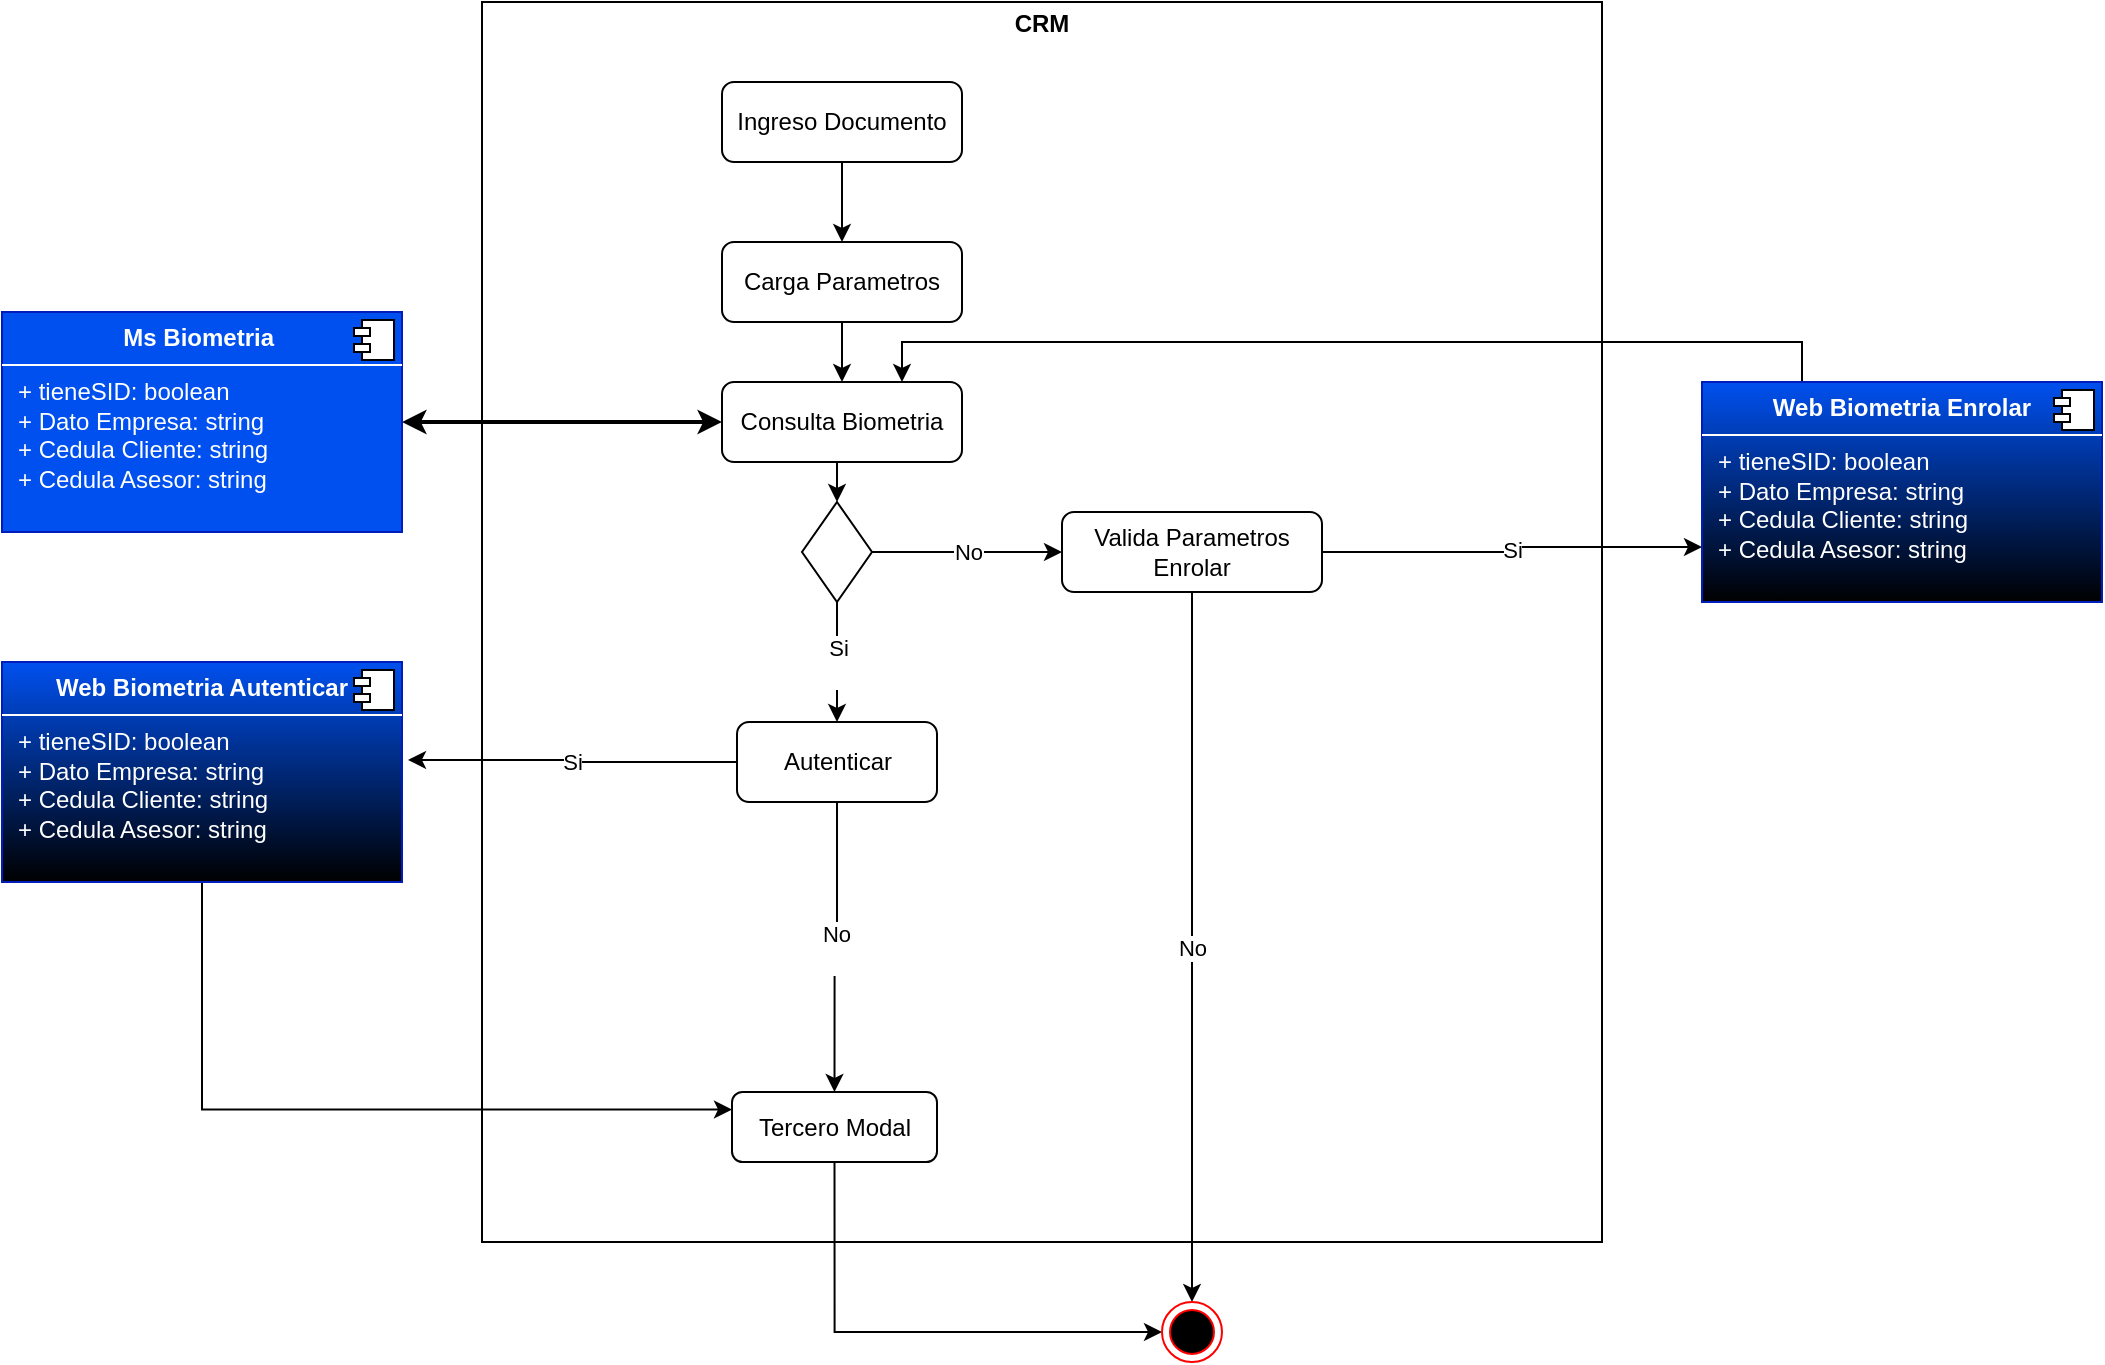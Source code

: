 <mxfile version="28.2.5" pages="2">
  <diagram name="Biometria" id="79feQSnU4Pidzu1CZ-s2">
    <mxGraphModel dx="2253" dy="764" grid="1" gridSize="10" guides="1" tooltips="1" connect="1" arrows="1" fold="1" page="1" pageScale="1" pageWidth="827" pageHeight="1169" math="0" shadow="0">
      <root>
        <mxCell id="0" />
        <mxCell id="1" parent="0" />
        <mxCell id="X6Sh0__TMbGUzA7Gqcqy-39" value="&lt;p style=&quot;margin:0px;margin-top:4px;text-align:center;&quot;&gt;&lt;b&gt;CRM&lt;/b&gt;&lt;/p&gt;" style="verticalAlign=top;align=left;overflow=fill;html=1;whiteSpace=wrap;fillColor=none;" vertex="1" parent="1">
          <mxGeometry x="-30" y="40" width="560" height="620" as="geometry" />
        </mxCell>
        <mxCell id="HmaoinRIms51j2_bCa36-6" style="edgeStyle=orthogonalEdgeStyle;rounded=0;orthogonalLoop=1;jettySize=auto;html=1;exitX=0.5;exitY=1;exitDx=0;exitDy=0;entryX=0.5;entryY=0;entryDx=0;entryDy=0;" parent="1" source="HmaoinRIms51j2_bCa36-4" target="HmaoinRIms51j2_bCa36-5" edge="1">
          <mxGeometry relative="1" as="geometry" />
        </mxCell>
        <mxCell id="HmaoinRIms51j2_bCa36-4" value="Ingreso Documento" style="rounded=1;whiteSpace=wrap;html=1;" parent="1" vertex="1">
          <mxGeometry x="90" y="80" width="120" height="40" as="geometry" />
        </mxCell>
        <mxCell id="HmaoinRIms51j2_bCa36-10" style="edgeStyle=orthogonalEdgeStyle;rounded=0;orthogonalLoop=1;jettySize=auto;html=1;exitX=0.5;exitY=1;exitDx=0;exitDy=0;entryX=0.5;entryY=0;entryDx=0;entryDy=0;" parent="1" source="HmaoinRIms51j2_bCa36-5" target="X6Sh0__TMbGUzA7Gqcqy-1" edge="1">
          <mxGeometry relative="1" as="geometry">
            <mxPoint x="180" y="270" as="targetPoint" />
          </mxGeometry>
        </mxCell>
        <mxCell id="HmaoinRIms51j2_bCa36-5" value="Carga Parametros" style="rounded=1;whiteSpace=wrap;html=1;" parent="1" vertex="1">
          <mxGeometry x="90" y="160" width="120" height="40" as="geometry" />
        </mxCell>
        <mxCell id="X6Sh0__TMbGUzA7Gqcqy-3" value="No" style="edgeStyle=orthogonalEdgeStyle;rounded=0;orthogonalLoop=1;jettySize=auto;html=1;exitX=1;exitY=0.5;exitDx=0;exitDy=0;entryX=0;entryY=0.5;entryDx=0;entryDy=0;" edge="1" parent="1" source="HmaoinRIms51j2_bCa36-9" target="X6Sh0__TMbGUzA7Gqcqy-4">
          <mxGeometry relative="1" as="geometry">
            <mxPoint x="250" y="315" as="targetPoint" />
          </mxGeometry>
        </mxCell>
        <mxCell id="X6Sh0__TMbGUzA7Gqcqy-8" value="Si&lt;div&gt;&lt;br&gt;&lt;/div&gt;" style="edgeStyle=orthogonalEdgeStyle;rounded=0;orthogonalLoop=1;jettySize=auto;html=1;exitX=0.5;exitY=1;exitDx=0;exitDy=0;entryX=0.5;entryY=0;entryDx=0;entryDy=0;" edge="1" parent="1" source="HmaoinRIms51j2_bCa36-9" target="X6Sh0__TMbGUzA7Gqcqy-28">
          <mxGeometry relative="1" as="geometry" />
        </mxCell>
        <mxCell id="HmaoinRIms51j2_bCa36-9" value="" style="rhombus;whiteSpace=wrap;html=1;" parent="1" vertex="1">
          <mxGeometry x="130" y="290" width="35" height="50" as="geometry" />
        </mxCell>
        <mxCell id="X6Sh0__TMbGUzA7Gqcqy-2" style="edgeStyle=orthogonalEdgeStyle;rounded=0;orthogonalLoop=1;jettySize=auto;html=1;exitX=0.5;exitY=1;exitDx=0;exitDy=0;entryX=0.5;entryY=0;entryDx=0;entryDy=0;" edge="1" parent="1" source="X6Sh0__TMbGUzA7Gqcqy-1" target="HmaoinRIms51j2_bCa36-9">
          <mxGeometry relative="1" as="geometry" />
        </mxCell>
        <mxCell id="X6Sh0__TMbGUzA7Gqcqy-38" style="edgeStyle=orthogonalEdgeStyle;shape=filledEdge;rounded=0;orthogonalLoop=1;jettySize=auto;html=1;exitX=0;exitY=0.5;exitDx=0;exitDy=0;entryX=1;entryY=0.75;entryDx=0;entryDy=0;strokeColor=none;" edge="1" parent="1" source="X6Sh0__TMbGUzA7Gqcqy-1" target="X6Sh0__TMbGUzA7Gqcqy-34">
          <mxGeometry relative="1" as="geometry" />
        </mxCell>
        <mxCell id="2gAx-3xfZA9ZE2vbailP-1" style="edgeStyle=orthogonalEdgeStyle;rounded=0;orthogonalLoop=1;jettySize=auto;html=1;exitX=0;exitY=0.5;exitDx=0;exitDy=0;entryX=1;entryY=0.5;entryDx=0;entryDy=0;strokeWidth=2;startArrow=classic;startFill=1;" edge="1" parent="1" source="X6Sh0__TMbGUzA7Gqcqy-1" target="X6Sh0__TMbGUzA7Gqcqy-34">
          <mxGeometry relative="1" as="geometry" />
        </mxCell>
        <mxCell id="X6Sh0__TMbGUzA7Gqcqy-1" value="Consulta Biometria" style="rounded=1;whiteSpace=wrap;html=1;" vertex="1" parent="1">
          <mxGeometry x="90" y="230" width="120" height="40" as="geometry" />
        </mxCell>
        <mxCell id="X6Sh0__TMbGUzA7Gqcqy-4" value="Valida Parametros Enrolar" style="rounded=1;whiteSpace=wrap;html=1;" vertex="1" parent="1">
          <mxGeometry x="260" y="295" width="130" height="40" as="geometry" />
        </mxCell>
        <mxCell id="X6Sh0__TMbGUzA7Gqcqy-21" style="edgeStyle=orthogonalEdgeStyle;rounded=0;orthogonalLoop=1;jettySize=auto;html=1;exitX=0.5;exitY=1;exitDx=0;exitDy=0;entryX=0;entryY=0.5;entryDx=0;entryDy=0;" edge="1" parent="1" source="X6Sh0__TMbGUzA7Gqcqy-5" target="X6Sh0__TMbGUzA7Gqcqy-19">
          <mxGeometry relative="1" as="geometry" />
        </mxCell>
        <mxCell id="X6Sh0__TMbGUzA7Gqcqy-5" value="Tercero Modal" style="rounded=1;whiteSpace=wrap;html=1;" vertex="1" parent="1">
          <mxGeometry x="95" y="585" width="102.5" height="35" as="geometry" />
        </mxCell>
        <mxCell id="X6Sh0__TMbGUzA7Gqcqy-14" value="Si" style="edgeStyle=orthogonalEdgeStyle;rounded=0;orthogonalLoop=1;jettySize=auto;html=1;exitX=1;exitY=0.5;exitDx=0;exitDy=0;entryX=0;entryY=0.75;entryDx=0;entryDy=0;" edge="1" parent="1" source="X6Sh0__TMbGUzA7Gqcqy-4" target="X6Sh0__TMbGUzA7Gqcqy-17">
          <mxGeometry relative="1" as="geometry">
            <mxPoint x="530" y="300" as="targetPoint" />
            <mxPoint x="460" y="315" as="sourcePoint" />
          </mxGeometry>
        </mxCell>
        <mxCell id="X6Sh0__TMbGUzA7Gqcqy-27" value="No" style="edgeStyle=orthogonalEdgeStyle;rounded=0;orthogonalLoop=1;jettySize=auto;html=1;exitX=0.5;exitY=1;exitDx=0;exitDy=0;entryX=0.5;entryY=0;entryDx=0;entryDy=0;" edge="1" parent="1" source="X6Sh0__TMbGUzA7Gqcqy-4" target="X6Sh0__TMbGUzA7Gqcqy-19">
          <mxGeometry relative="1" as="geometry" />
        </mxCell>
        <mxCell id="X6Sh0__TMbGUzA7Gqcqy-22" style="edgeStyle=orthogonalEdgeStyle;rounded=0;orthogonalLoop=1;jettySize=auto;html=1;entryX=0.75;entryY=0;entryDx=0;entryDy=0;exitX=0.25;exitY=0;exitDx=0;exitDy=0;" edge="1" parent="1" source="X6Sh0__TMbGUzA7Gqcqy-17" target="X6Sh0__TMbGUzA7Gqcqy-1">
          <mxGeometry relative="1" as="geometry">
            <mxPoint x="220" y="250" as="targetPoint" />
            <mxPoint x="590" y="250" as="sourcePoint" />
          </mxGeometry>
        </mxCell>
        <mxCell id="X6Sh0__TMbGUzA7Gqcqy-17" value="&lt;p style=&quot;margin:0px;margin-top:6px;text-align:center;&quot;&gt;&lt;b&gt;Web Biometria Enrolar&lt;/b&gt;&lt;/p&gt;&lt;hr size=&quot;1&quot; style=&quot;border-style:solid;&quot;&gt;&lt;p style=&quot;margin:0px;margin-left:8px;&quot;&gt;+ tieneSID: boolean&lt;br&gt;+ Dato Empresa: string&lt;/p&gt;&lt;p style=&quot;margin:0px;margin-left:8px;&quot;&gt;+ Cedula Cliente: string&lt;/p&gt;&lt;p style=&quot;margin:0px;margin-left:8px;&quot;&gt;+ Cedula Asesor: string&lt;/p&gt;" style="align=left;overflow=fill;html=1;dropTarget=0;whiteSpace=wrap;fillColor=#0050ef;fontColor=#ffffff;strokeColor=#001DBC;gradientColor=default;" vertex="1" parent="1">
          <mxGeometry x="580" y="230" width="200" height="110" as="geometry" />
        </mxCell>
        <mxCell id="X6Sh0__TMbGUzA7Gqcqy-18" value="" style="shape=component;jettyWidth=8;jettyHeight=4;" vertex="1" parent="X6Sh0__TMbGUzA7Gqcqy-17">
          <mxGeometry x="1" width="20" height="20" relative="1" as="geometry">
            <mxPoint x="-24" y="4" as="offset" />
          </mxGeometry>
        </mxCell>
        <mxCell id="X6Sh0__TMbGUzA7Gqcqy-19" value="" style="ellipse;html=1;shape=endState;fillColor=#000000;strokeColor=#ff0000;" vertex="1" parent="1">
          <mxGeometry x="310" y="690" width="30" height="30" as="geometry" />
        </mxCell>
        <mxCell id="X6Sh0__TMbGUzA7Gqcqy-33" style="edgeStyle=orthogonalEdgeStyle;rounded=0;orthogonalLoop=1;jettySize=auto;html=1;exitX=0.5;exitY=1;exitDx=0;exitDy=0;entryX=0;entryY=0.25;entryDx=0;entryDy=0;" edge="1" parent="1" source="X6Sh0__TMbGUzA7Gqcqy-24" target="X6Sh0__TMbGUzA7Gqcqy-5">
          <mxGeometry relative="1" as="geometry" />
        </mxCell>
        <mxCell id="X6Sh0__TMbGUzA7Gqcqy-24" value="&lt;p style=&quot;margin:0px;margin-top:6px;text-align:center;&quot;&gt;&lt;b&gt;Web Biometria Autenticar&lt;/b&gt;&lt;/p&gt;&lt;hr size=&quot;1&quot; style=&quot;border-style:solid;&quot;&gt;&lt;p style=&quot;margin:0px;margin-left:8px;&quot;&gt;+ tieneSID: boolean&lt;br&gt;+ Dato Empresa: string&lt;/p&gt;&lt;p style=&quot;margin:0px;margin-left:8px;&quot;&gt;+ Cedula Cliente: string&lt;/p&gt;&lt;p style=&quot;margin:0px;margin-left:8px;&quot;&gt;+ Cedula Asesor: string&lt;/p&gt;" style="align=left;overflow=fill;html=1;dropTarget=0;whiteSpace=wrap;fillColor=#0050ef;fontColor=#ffffff;strokeColor=#001DBC;gradientColor=default;" vertex="1" parent="1">
          <mxGeometry x="-270" y="370" width="200" height="110" as="geometry" />
        </mxCell>
        <mxCell id="X6Sh0__TMbGUzA7Gqcqy-25" value="" style="shape=component;jettyWidth=8;jettyHeight=4;" vertex="1" parent="X6Sh0__TMbGUzA7Gqcqy-24">
          <mxGeometry x="1" width="20" height="20" relative="1" as="geometry">
            <mxPoint x="-24" y="4" as="offset" />
          </mxGeometry>
        </mxCell>
        <mxCell id="X6Sh0__TMbGUzA7Gqcqy-32" value="No&lt;div&gt;&lt;br&gt;&lt;/div&gt;" style="edgeStyle=orthogonalEdgeStyle;rounded=0;orthogonalLoop=1;jettySize=auto;html=1;exitX=0.5;exitY=1;exitDx=0;exitDy=0;entryX=0.5;entryY=0;entryDx=0;entryDy=0;" edge="1" parent="1" source="X6Sh0__TMbGUzA7Gqcqy-28" target="X6Sh0__TMbGUzA7Gqcqy-5">
          <mxGeometry relative="1" as="geometry" />
        </mxCell>
        <mxCell id="X6Sh0__TMbGUzA7Gqcqy-28" value="Autenticar" style="rounded=1;whiteSpace=wrap;html=1;" vertex="1" parent="1">
          <mxGeometry x="97.5" y="400" width="100" height="40" as="geometry" />
        </mxCell>
        <mxCell id="X6Sh0__TMbGUzA7Gqcqy-29" value="Si" style="edgeStyle=orthogonalEdgeStyle;rounded=0;orthogonalLoop=1;jettySize=auto;html=1;exitX=0;exitY=0.5;exitDx=0;exitDy=0;entryX=1.015;entryY=0.445;entryDx=0;entryDy=0;entryPerimeter=0;" edge="1" parent="1" source="X6Sh0__TMbGUzA7Gqcqy-28" target="X6Sh0__TMbGUzA7Gqcqy-24">
          <mxGeometry relative="1" as="geometry" />
        </mxCell>
        <mxCell id="X6Sh0__TMbGUzA7Gqcqy-34" value="&lt;p style=&quot;margin:0px;margin-top:6px;text-align:center;&quot;&gt;&lt;b&gt;Ms Biometria&amp;nbsp;&lt;/b&gt;&lt;/p&gt;&lt;hr size=&quot;1&quot; style=&quot;border-style:solid;&quot;&gt;&lt;p style=&quot;margin:0px;margin-left:8px;&quot;&gt;+ tieneSID: boolean&lt;br&gt;+ Dato Empresa: string&lt;/p&gt;&lt;p style=&quot;margin:0px;margin-left:8px;&quot;&gt;+ Cedula Cliente: string&lt;/p&gt;&lt;p style=&quot;margin:0px;margin-left:8px;&quot;&gt;+ Cedula Asesor: string&lt;/p&gt;" style="align=left;overflow=fill;html=1;dropTarget=0;whiteSpace=wrap;fillColor=#0050ef;fontColor=#ffffff;strokeColor=#001DBC;" vertex="1" parent="1">
          <mxGeometry x="-270" y="195" width="200" height="110" as="geometry" />
        </mxCell>
        <mxCell id="X6Sh0__TMbGUzA7Gqcqy-35" value="" style="shape=component;jettyWidth=8;jettyHeight=4;" vertex="1" parent="X6Sh0__TMbGUzA7Gqcqy-34">
          <mxGeometry x="1" width="20" height="20" relative="1" as="geometry">
            <mxPoint x="-24" y="4" as="offset" />
          </mxGeometry>
        </mxCell>
      </root>
    </mxGraphModel>
  </diagram>
  <diagram id="AhZdmYR3QZPAzh2qf9xX" name="Login">
    <mxGraphModel dx="1426" dy="764" grid="1" gridSize="10" guides="1" tooltips="1" connect="1" arrows="1" fold="1" page="1" pageScale="1" pageWidth="827" pageHeight="1169" math="0" shadow="0">
      <root>
        <mxCell id="0" />
        <mxCell id="1" parent="0" />
      </root>
    </mxGraphModel>
  </diagram>
</mxfile>
